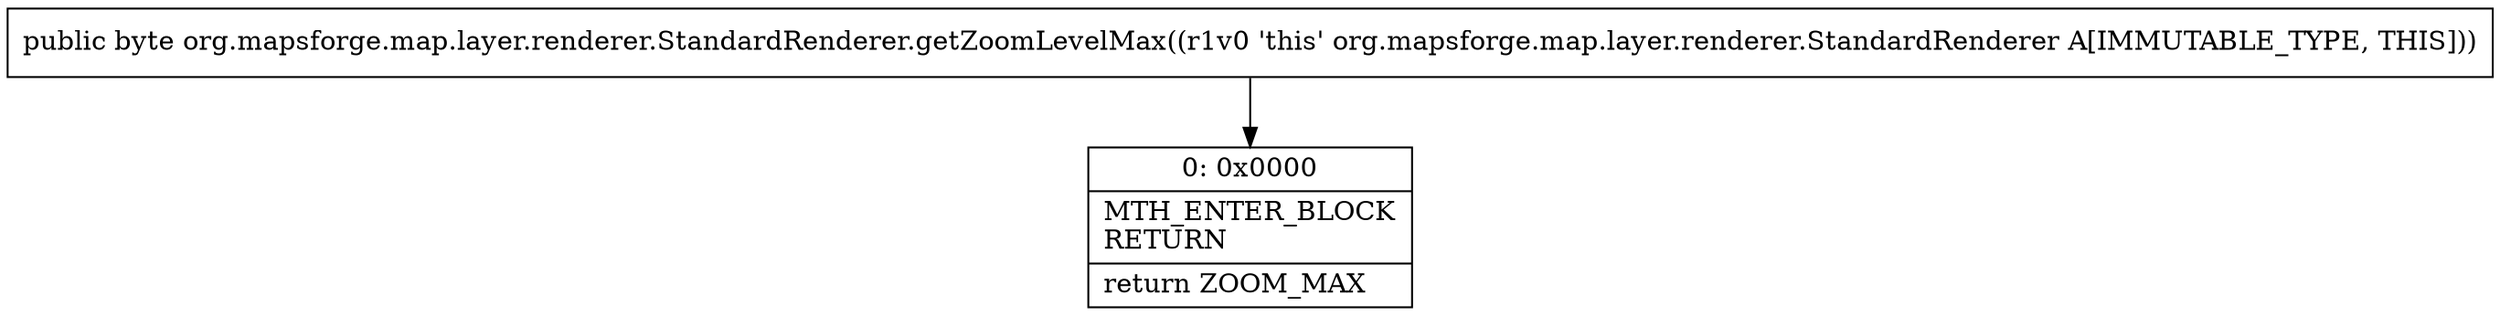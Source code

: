 digraph "CFG fororg.mapsforge.map.layer.renderer.StandardRenderer.getZoomLevelMax()B" {
Node_0 [shape=record,label="{0\:\ 0x0000|MTH_ENTER_BLOCK\lRETURN\l|return ZOOM_MAX\l}"];
MethodNode[shape=record,label="{public byte org.mapsforge.map.layer.renderer.StandardRenderer.getZoomLevelMax((r1v0 'this' org.mapsforge.map.layer.renderer.StandardRenderer A[IMMUTABLE_TYPE, THIS])) }"];
MethodNode -> Node_0;
}

